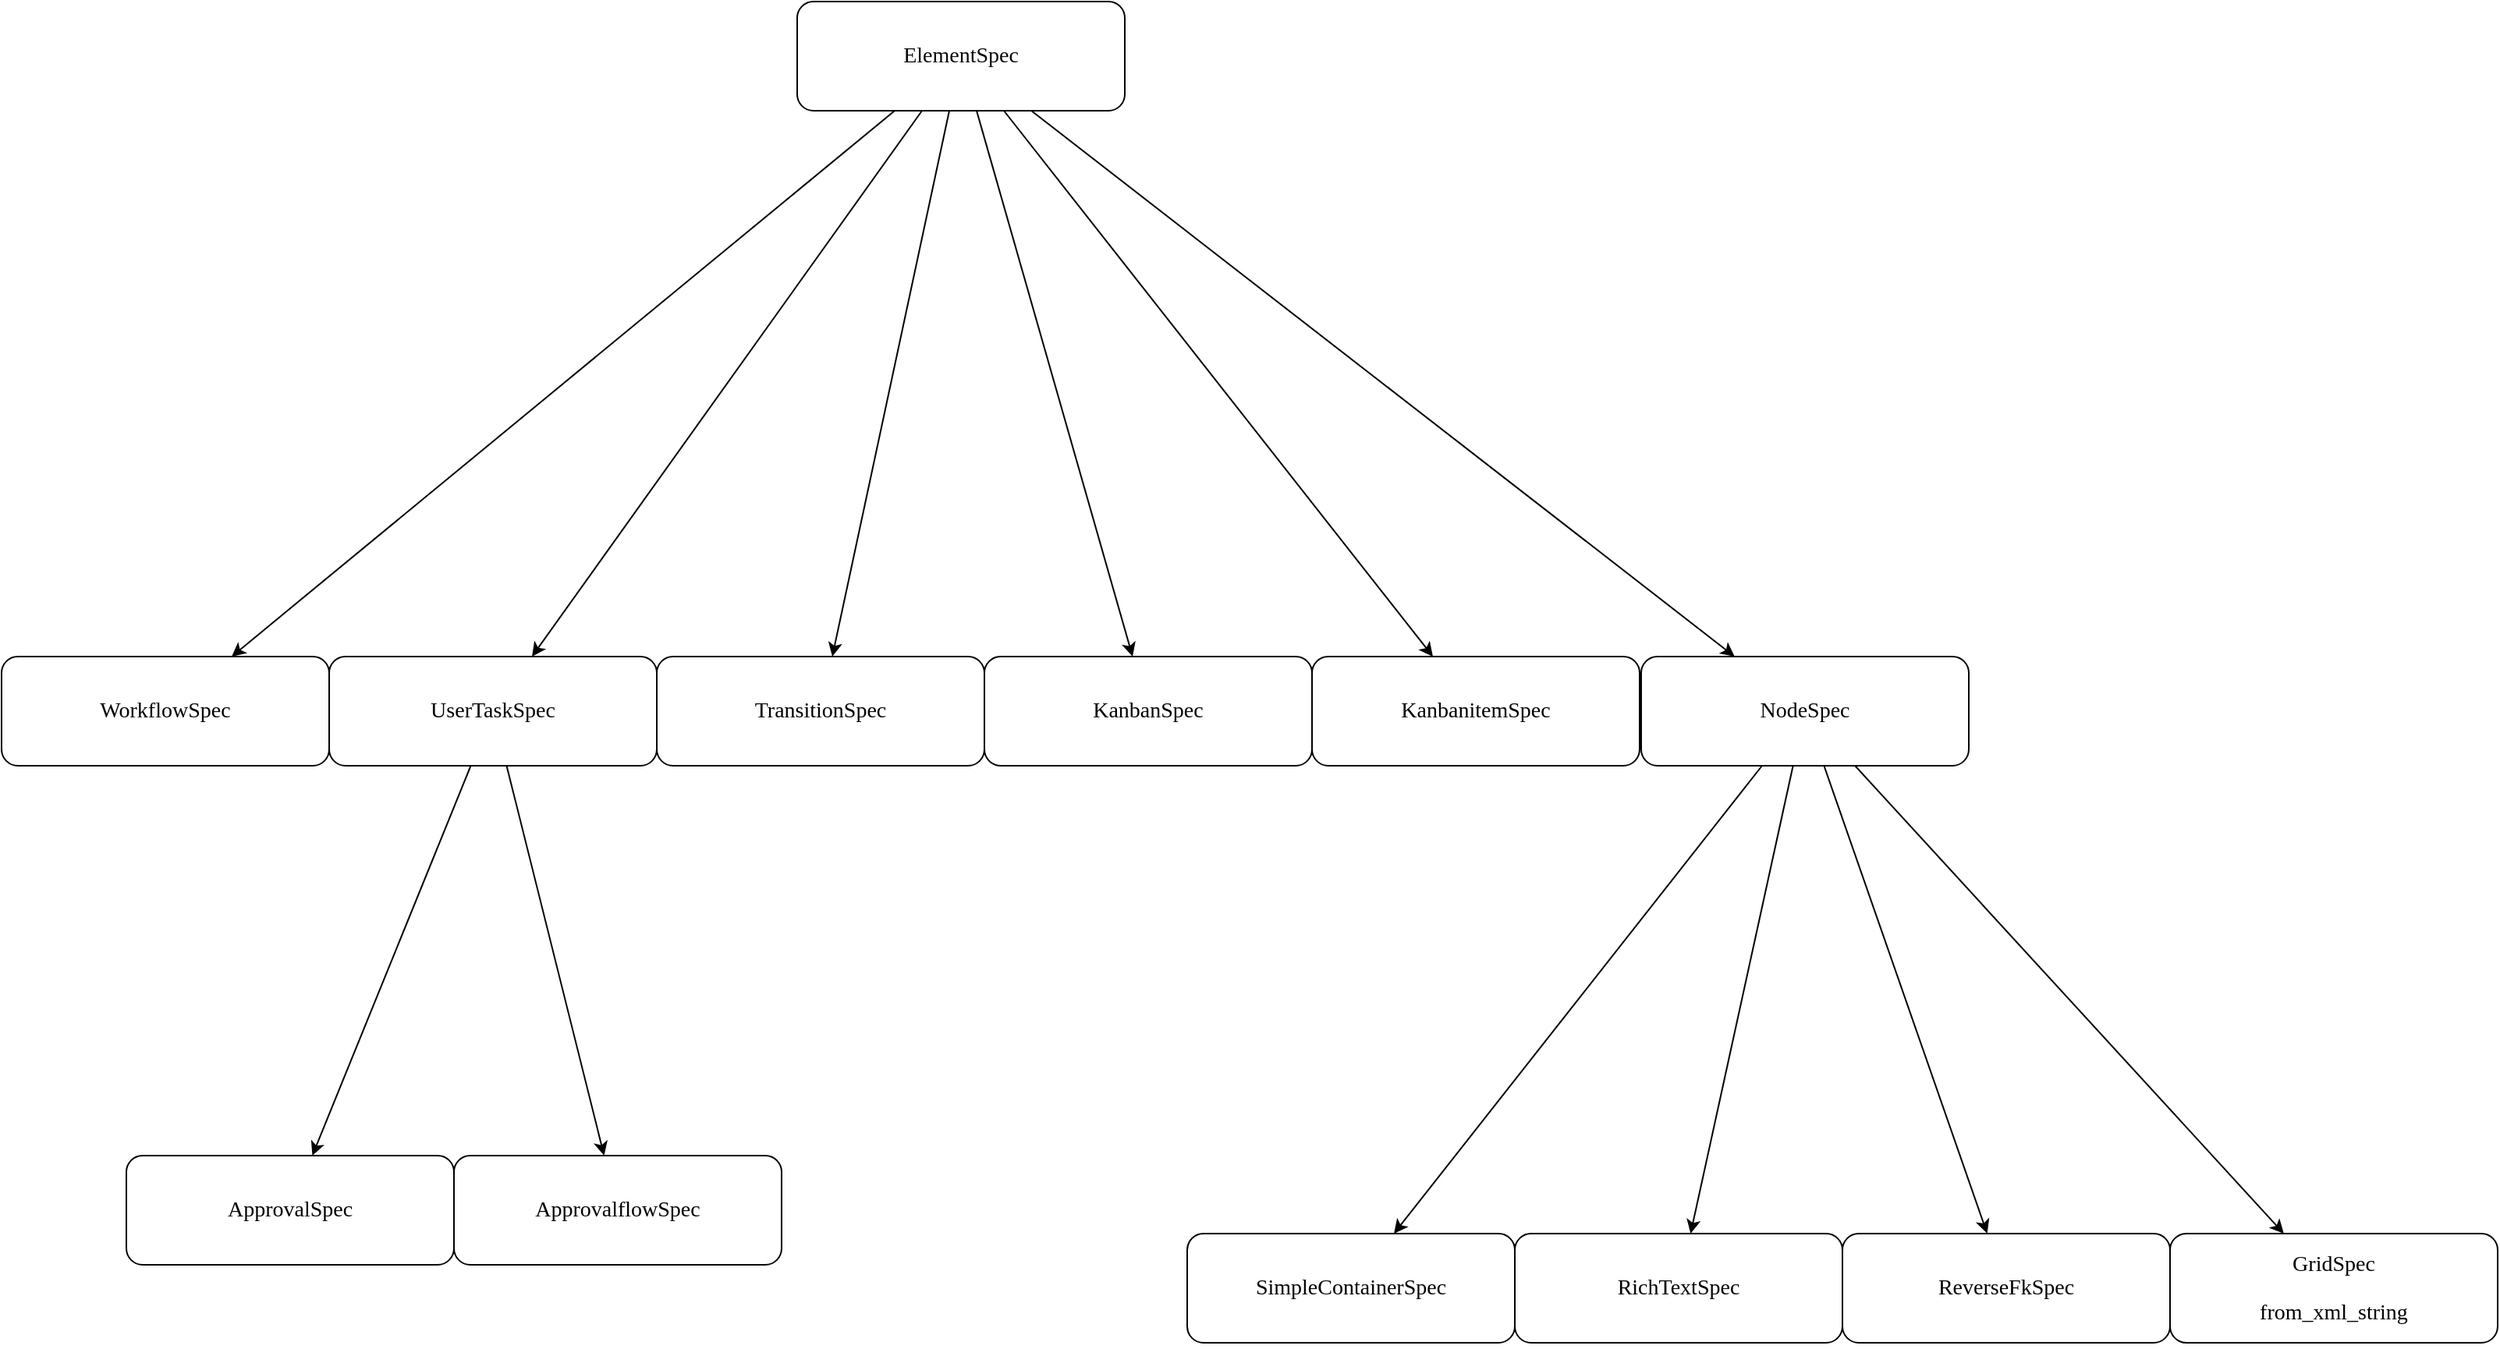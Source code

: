 <mxfile version="13.9.7" type="github">
  <diagram id="nurQsswEIXAcTQoAJD8J" name="Page-1">
    <mxGraphModel dx="2177" dy="774" grid="1" gridSize="10" guides="1" tooltips="1" connect="1" arrows="1" fold="1" page="1" pageScale="1" pageWidth="827" pageHeight="1169" math="0" shadow="0">
      <root>
        <mxCell id="0" />
        <mxCell id="1" parent="0" />
        <mxCell id="lx4yJX3O_2qWYLayzgTq-3" value="" style="rounded=0;orthogonalLoop=1;jettySize=auto;html=1;" edge="1" parent="1" source="lx4yJX3O_2qWYLayzgTq-1" target="lx4yJX3O_2qWYLayzgTq-2">
          <mxGeometry relative="1" as="geometry" />
        </mxCell>
        <mxCell id="lx4yJX3O_2qWYLayzgTq-5" value="" style="edgeStyle=none;rounded=0;orthogonalLoop=1;jettySize=auto;html=1;" edge="1" parent="1" source="lx4yJX3O_2qWYLayzgTq-1" target="lx4yJX3O_2qWYLayzgTq-4">
          <mxGeometry relative="1" as="geometry" />
        </mxCell>
        <mxCell id="lx4yJX3O_2qWYLayzgTq-7" value="" style="edgeStyle=none;rounded=0;orthogonalLoop=1;jettySize=auto;html=1;" edge="1" parent="1" source="lx4yJX3O_2qWYLayzgTq-1" target="lx4yJX3O_2qWYLayzgTq-6">
          <mxGeometry relative="1" as="geometry" />
        </mxCell>
        <mxCell id="lx4yJX3O_2qWYLayzgTq-9" value="" style="edgeStyle=none;rounded=0;orthogonalLoop=1;jettySize=auto;html=1;" edge="1" parent="1" source="lx4yJX3O_2qWYLayzgTq-1" target="lx4yJX3O_2qWYLayzgTq-8">
          <mxGeometry relative="1" as="geometry" />
        </mxCell>
        <mxCell id="lx4yJX3O_2qWYLayzgTq-11" value="" style="edgeStyle=none;rounded=0;orthogonalLoop=1;jettySize=auto;html=1;" edge="1" parent="1" source="lx4yJX3O_2qWYLayzgTq-1" target="lx4yJX3O_2qWYLayzgTq-10">
          <mxGeometry relative="1" as="geometry" />
        </mxCell>
        <mxCell id="lx4yJX3O_2qWYLayzgTq-13" value="" style="edgeStyle=none;rounded=0;orthogonalLoop=1;jettySize=auto;html=1;" edge="1" parent="1" source="lx4yJX3O_2qWYLayzgTq-1" target="lx4yJX3O_2qWYLayzgTq-12">
          <mxGeometry relative="1" as="geometry" />
        </mxCell>
        <mxCell id="lx4yJX3O_2qWYLayzgTq-1" value="&lt;pre style=&quot;background-color: #ffffff ; color: #080808 ; font-family: &amp;#34;jetbrains mono&amp;#34; ; font-size: 10.5pt&quot;&gt;ElementSpec&lt;/pre&gt;" style="rounded=1;whiteSpace=wrap;html=1;" vertex="1" parent="1">
          <mxGeometry x="490" y="110" width="210" height="70" as="geometry" />
        </mxCell>
        <mxCell id="lx4yJX3O_2qWYLayzgTq-2" value="&lt;pre style=&quot;background-color: #ffffff ; color: #080808 ; font-family: &amp;#34;jetbrains mono&amp;#34; ; font-size: 10.5pt&quot;&gt;&lt;pre style=&quot;font-family: &amp;#34;jetbrains mono&amp;#34; ; font-size: 10.5pt&quot;&gt;&lt;span style=&quot;color: #000000&quot;&gt;WorkflowSpec&lt;/span&gt;&lt;/pre&gt;&lt;/pre&gt;" style="rounded=1;whiteSpace=wrap;html=1;" vertex="1" parent="1">
          <mxGeometry x="-20" y="530" width="210" height="70" as="geometry" />
        </mxCell>
        <mxCell id="lx4yJX3O_2qWYLayzgTq-15" value="" style="edgeStyle=none;rounded=0;orthogonalLoop=1;jettySize=auto;html=1;" edge="1" parent="1" source="lx4yJX3O_2qWYLayzgTq-4" target="lx4yJX3O_2qWYLayzgTq-14">
          <mxGeometry relative="1" as="geometry" />
        </mxCell>
        <mxCell id="lx4yJX3O_2qWYLayzgTq-17" value="" style="edgeStyle=none;rounded=0;orthogonalLoop=1;jettySize=auto;html=1;" edge="1" parent="1" source="lx4yJX3O_2qWYLayzgTq-4" target="lx4yJX3O_2qWYLayzgTq-16">
          <mxGeometry relative="1" as="geometry" />
        </mxCell>
        <mxCell id="lx4yJX3O_2qWYLayzgTq-4" value="&lt;pre style=&quot;background-color: #ffffff ; color: #080808 ; font-family: &amp;#34;jetbrains mono&amp;#34; ; font-size: 10.5pt&quot;&gt;&lt;pre style=&quot;font-family: &amp;#34;jetbrains mono&amp;#34; ; font-size: 10.5pt&quot;&gt;&lt;span style=&quot;color: #000000&quot;&gt;UserTaskSpec&lt;/span&gt;&lt;/pre&gt;&lt;/pre&gt;" style="rounded=1;whiteSpace=wrap;html=1;" vertex="1" parent="1">
          <mxGeometry x="190" y="530" width="210" height="70" as="geometry" />
        </mxCell>
        <mxCell id="lx4yJX3O_2qWYLayzgTq-6" value="&lt;pre style=&quot;background-color: #ffffff ; color: #080808 ; font-family: &amp;#34;jetbrains mono&amp;#34; ; font-size: 10.5pt&quot;&gt;&lt;pre style=&quot;font-family: &amp;#34;jetbrains mono&amp;#34; ; font-size: 10.5pt&quot;&gt;&lt;span style=&quot;color: #000000&quot;&gt;TransitionSpec&lt;/span&gt;&lt;/pre&gt;&lt;/pre&gt;" style="rounded=1;whiteSpace=wrap;html=1;" vertex="1" parent="1">
          <mxGeometry x="400" y="530" width="210" height="70" as="geometry" />
        </mxCell>
        <mxCell id="lx4yJX3O_2qWYLayzgTq-8" value="&lt;pre style=&quot;background-color: #ffffff ; color: #080808 ; font-family: &amp;#34;jetbrains mono&amp;#34; ; font-size: 10.5pt&quot;&gt;&lt;pre style=&quot;font-family: &amp;#34;jetbrains mono&amp;#34; ; font-size: 10.5pt&quot;&gt;&lt;span style=&quot;color: #000000&quot;&gt;KanbanSpec&lt;/span&gt;&lt;/pre&gt;&lt;/pre&gt;" style="rounded=1;whiteSpace=wrap;html=1;" vertex="1" parent="1">
          <mxGeometry x="610" y="530" width="210" height="70" as="geometry" />
        </mxCell>
        <mxCell id="lx4yJX3O_2qWYLayzgTq-10" value="&lt;pre style=&quot;background-color: #ffffff ; color: #080808 ; font-family: &amp;#34;jetbrains mono&amp;#34; ; font-size: 10.5pt&quot;&gt;&lt;pre style=&quot;font-family: &amp;#34;jetbrains mono&amp;#34; ; font-size: 10.5pt&quot;&gt;&lt;span style=&quot;color: #000000&quot;&gt;KanbanitemSpec&lt;/span&gt;&lt;/pre&gt;&lt;/pre&gt;" style="rounded=1;whiteSpace=wrap;html=1;" vertex="1" parent="1">
          <mxGeometry x="820" y="530" width="210" height="70" as="geometry" />
        </mxCell>
        <mxCell id="lx4yJX3O_2qWYLayzgTq-19" value="" style="edgeStyle=none;rounded=0;orthogonalLoop=1;jettySize=auto;html=1;" edge="1" parent="1" source="lx4yJX3O_2qWYLayzgTq-12" target="lx4yJX3O_2qWYLayzgTq-18">
          <mxGeometry relative="1" as="geometry" />
        </mxCell>
        <mxCell id="lx4yJX3O_2qWYLayzgTq-21" value="" style="edgeStyle=none;rounded=0;orthogonalLoop=1;jettySize=auto;html=1;" edge="1" parent="1" source="lx4yJX3O_2qWYLayzgTq-12" target="lx4yJX3O_2qWYLayzgTq-20">
          <mxGeometry relative="1" as="geometry" />
        </mxCell>
        <mxCell id="lx4yJX3O_2qWYLayzgTq-23" value="" style="edgeStyle=none;rounded=0;orthogonalLoop=1;jettySize=auto;html=1;" edge="1" parent="1" source="lx4yJX3O_2qWYLayzgTq-12" target="lx4yJX3O_2qWYLayzgTq-22">
          <mxGeometry relative="1" as="geometry" />
        </mxCell>
        <mxCell id="lx4yJX3O_2qWYLayzgTq-25" value="" style="edgeStyle=none;rounded=0;orthogonalLoop=1;jettySize=auto;html=1;" edge="1" parent="1" source="lx4yJX3O_2qWYLayzgTq-12" target="lx4yJX3O_2qWYLayzgTq-24">
          <mxGeometry relative="1" as="geometry" />
        </mxCell>
        <mxCell id="lx4yJX3O_2qWYLayzgTq-12" value="&lt;pre style=&quot;background-color: #ffffff ; color: #080808 ; font-family: &amp;#34;jetbrains mono&amp;#34; ; font-size: 10.5pt&quot;&gt;&lt;pre style=&quot;font-family: &amp;#34;jetbrains mono&amp;#34; ; font-size: 10.5pt&quot;&gt;&lt;span style=&quot;color: #000000&quot;&gt;NodeSpec&lt;/span&gt;&lt;/pre&gt;&lt;/pre&gt;" style="rounded=1;whiteSpace=wrap;html=1;" vertex="1" parent="1">
          <mxGeometry x="1031" y="530" width="210" height="70" as="geometry" />
        </mxCell>
        <mxCell id="lx4yJX3O_2qWYLayzgTq-14" value="&lt;pre style=&quot;background-color: #ffffff ; color: #080808 ; font-family: &amp;#34;jetbrains mono&amp;#34; ; font-size: 10.5pt&quot;&gt;&lt;pre style=&quot;font-family: &amp;#34;jetbrains mono&amp;#34; ; font-size: 10.5pt&quot;&gt;&lt;pre style=&quot;font-family: &amp;#34;jetbrains mono&amp;#34; ; font-size: 10.5pt&quot;&gt;&lt;span style=&quot;color: #000000&quot;&gt;ApprovalSpec&lt;/span&gt;&lt;/pre&gt;&lt;/pre&gt;&lt;/pre&gt;" style="rounded=1;whiteSpace=wrap;html=1;" vertex="1" parent="1">
          <mxGeometry x="60" y="850" width="210" height="70" as="geometry" />
        </mxCell>
        <mxCell id="lx4yJX3O_2qWYLayzgTq-16" value="&lt;pre style=&quot;background-color: #ffffff ; color: #080808 ; font-family: &amp;#34;jetbrains mono&amp;#34; ; font-size: 10.5pt&quot;&gt;&lt;pre style=&quot;font-family: &amp;#34;jetbrains mono&amp;#34; ; font-size: 10.5pt&quot;&gt;&lt;pre style=&quot;font-family: &amp;#34;jetbrains mono&amp;#34; ; font-size: 10.5pt&quot;&gt;&lt;span style=&quot;color: #000000&quot;&gt;ApprovalflowSpec&lt;/span&gt;&lt;/pre&gt;&lt;/pre&gt;&lt;/pre&gt;" style="rounded=1;whiteSpace=wrap;html=1;" vertex="1" parent="1">
          <mxGeometry x="270" y="850" width="210" height="70" as="geometry" />
        </mxCell>
        <mxCell id="lx4yJX3O_2qWYLayzgTq-18" value="&lt;pre style=&quot;background-color: #ffffff ; color: #080808 ; font-family: &amp;#34;jetbrains mono&amp;#34; ; font-size: 10.5pt&quot;&gt;&lt;pre style=&quot;font-family: &amp;#34;jetbrains mono&amp;#34; ; font-size: 10.5pt&quot;&gt;&lt;pre style=&quot;font-family: &amp;#34;jetbrains mono&amp;#34; ; font-size: 10.5pt&quot;&gt;&lt;span style=&quot;color: #000000&quot;&gt;SimpleContainerSpec&lt;/span&gt;&lt;/pre&gt;&lt;/pre&gt;&lt;/pre&gt;" style="rounded=1;whiteSpace=wrap;html=1;" vertex="1" parent="1">
          <mxGeometry x="740" y="900" width="210" height="70" as="geometry" />
        </mxCell>
        <mxCell id="lx4yJX3O_2qWYLayzgTq-20" value="&lt;pre style=&quot;background-color: #ffffff ; color: #080808 ; font-family: &amp;#34;jetbrains mono&amp;#34; ; font-size: 10.5pt&quot;&gt;&lt;pre style=&quot;font-family: &amp;#34;jetbrains mono&amp;#34; ; font-size: 10.5pt&quot;&gt;&lt;pre style=&quot;font-family: &amp;#34;jetbrains mono&amp;#34; ; font-size: 10.5pt&quot;&gt;&lt;span style=&quot;color: #000000&quot;&gt;RichTextSpec&lt;/span&gt;&lt;/pre&gt;&lt;/pre&gt;&lt;/pre&gt;" style="rounded=1;whiteSpace=wrap;html=1;" vertex="1" parent="1">
          <mxGeometry x="950" y="900" width="210" height="70" as="geometry" />
        </mxCell>
        <mxCell id="lx4yJX3O_2qWYLayzgTq-22" value="&lt;pre style=&quot;background-color: #ffffff ; color: #080808 ; font-family: &amp;#34;jetbrains mono&amp;#34; ; font-size: 10.5pt&quot;&gt;&lt;pre style=&quot;font-family: &amp;#34;jetbrains mono&amp;#34; ; font-size: 10.5pt&quot;&gt;&lt;pre style=&quot;font-family: &amp;#34;jetbrains mono&amp;#34; ; font-size: 10.5pt&quot;&gt;&lt;span style=&quot;color: #000000&quot;&gt;ReverseFkSpec&lt;/span&gt;&lt;/pre&gt;&lt;/pre&gt;&lt;/pre&gt;" style="rounded=1;whiteSpace=wrap;html=1;" vertex="1" parent="1">
          <mxGeometry x="1160" y="900" width="210" height="70" as="geometry" />
        </mxCell>
        <mxCell id="lx4yJX3O_2qWYLayzgTq-24" value="&lt;pre style=&quot;background-color: #ffffff ; color: #080808 ; font-family: &amp;#34;jetbrains mono&amp;#34; ; font-size: 10.5pt&quot;&gt;&lt;pre style=&quot;font-family: &amp;#34;jetbrains mono&amp;#34; ; font-size: 10.5pt&quot;&gt;&lt;pre style=&quot;font-family: &amp;#34;jetbrains mono&amp;#34; ; font-size: 10.5pt&quot;&gt;&lt;span style=&quot;color: #000000&quot;&gt;GridSpec&lt;/span&gt;&lt;/pre&gt;&lt;pre style=&quot;font-family: &amp;#34;jetbrains mono&amp;#34; ; font-size: 10.5pt&quot;&gt;&lt;pre style=&quot;font-family: &amp;#34;jetbrains mono&amp;#34; ; font-size: 10.5pt&quot;&gt;&lt;span style=&quot;color: #000000&quot;&gt;from_xml_string&lt;/span&gt;&lt;/pre&gt;&lt;/pre&gt;&lt;/pre&gt;&lt;/pre&gt;" style="rounded=1;whiteSpace=wrap;html=1;" vertex="1" parent="1">
          <mxGeometry x="1370" y="900" width="210" height="70" as="geometry" />
        </mxCell>
      </root>
    </mxGraphModel>
  </diagram>
</mxfile>
